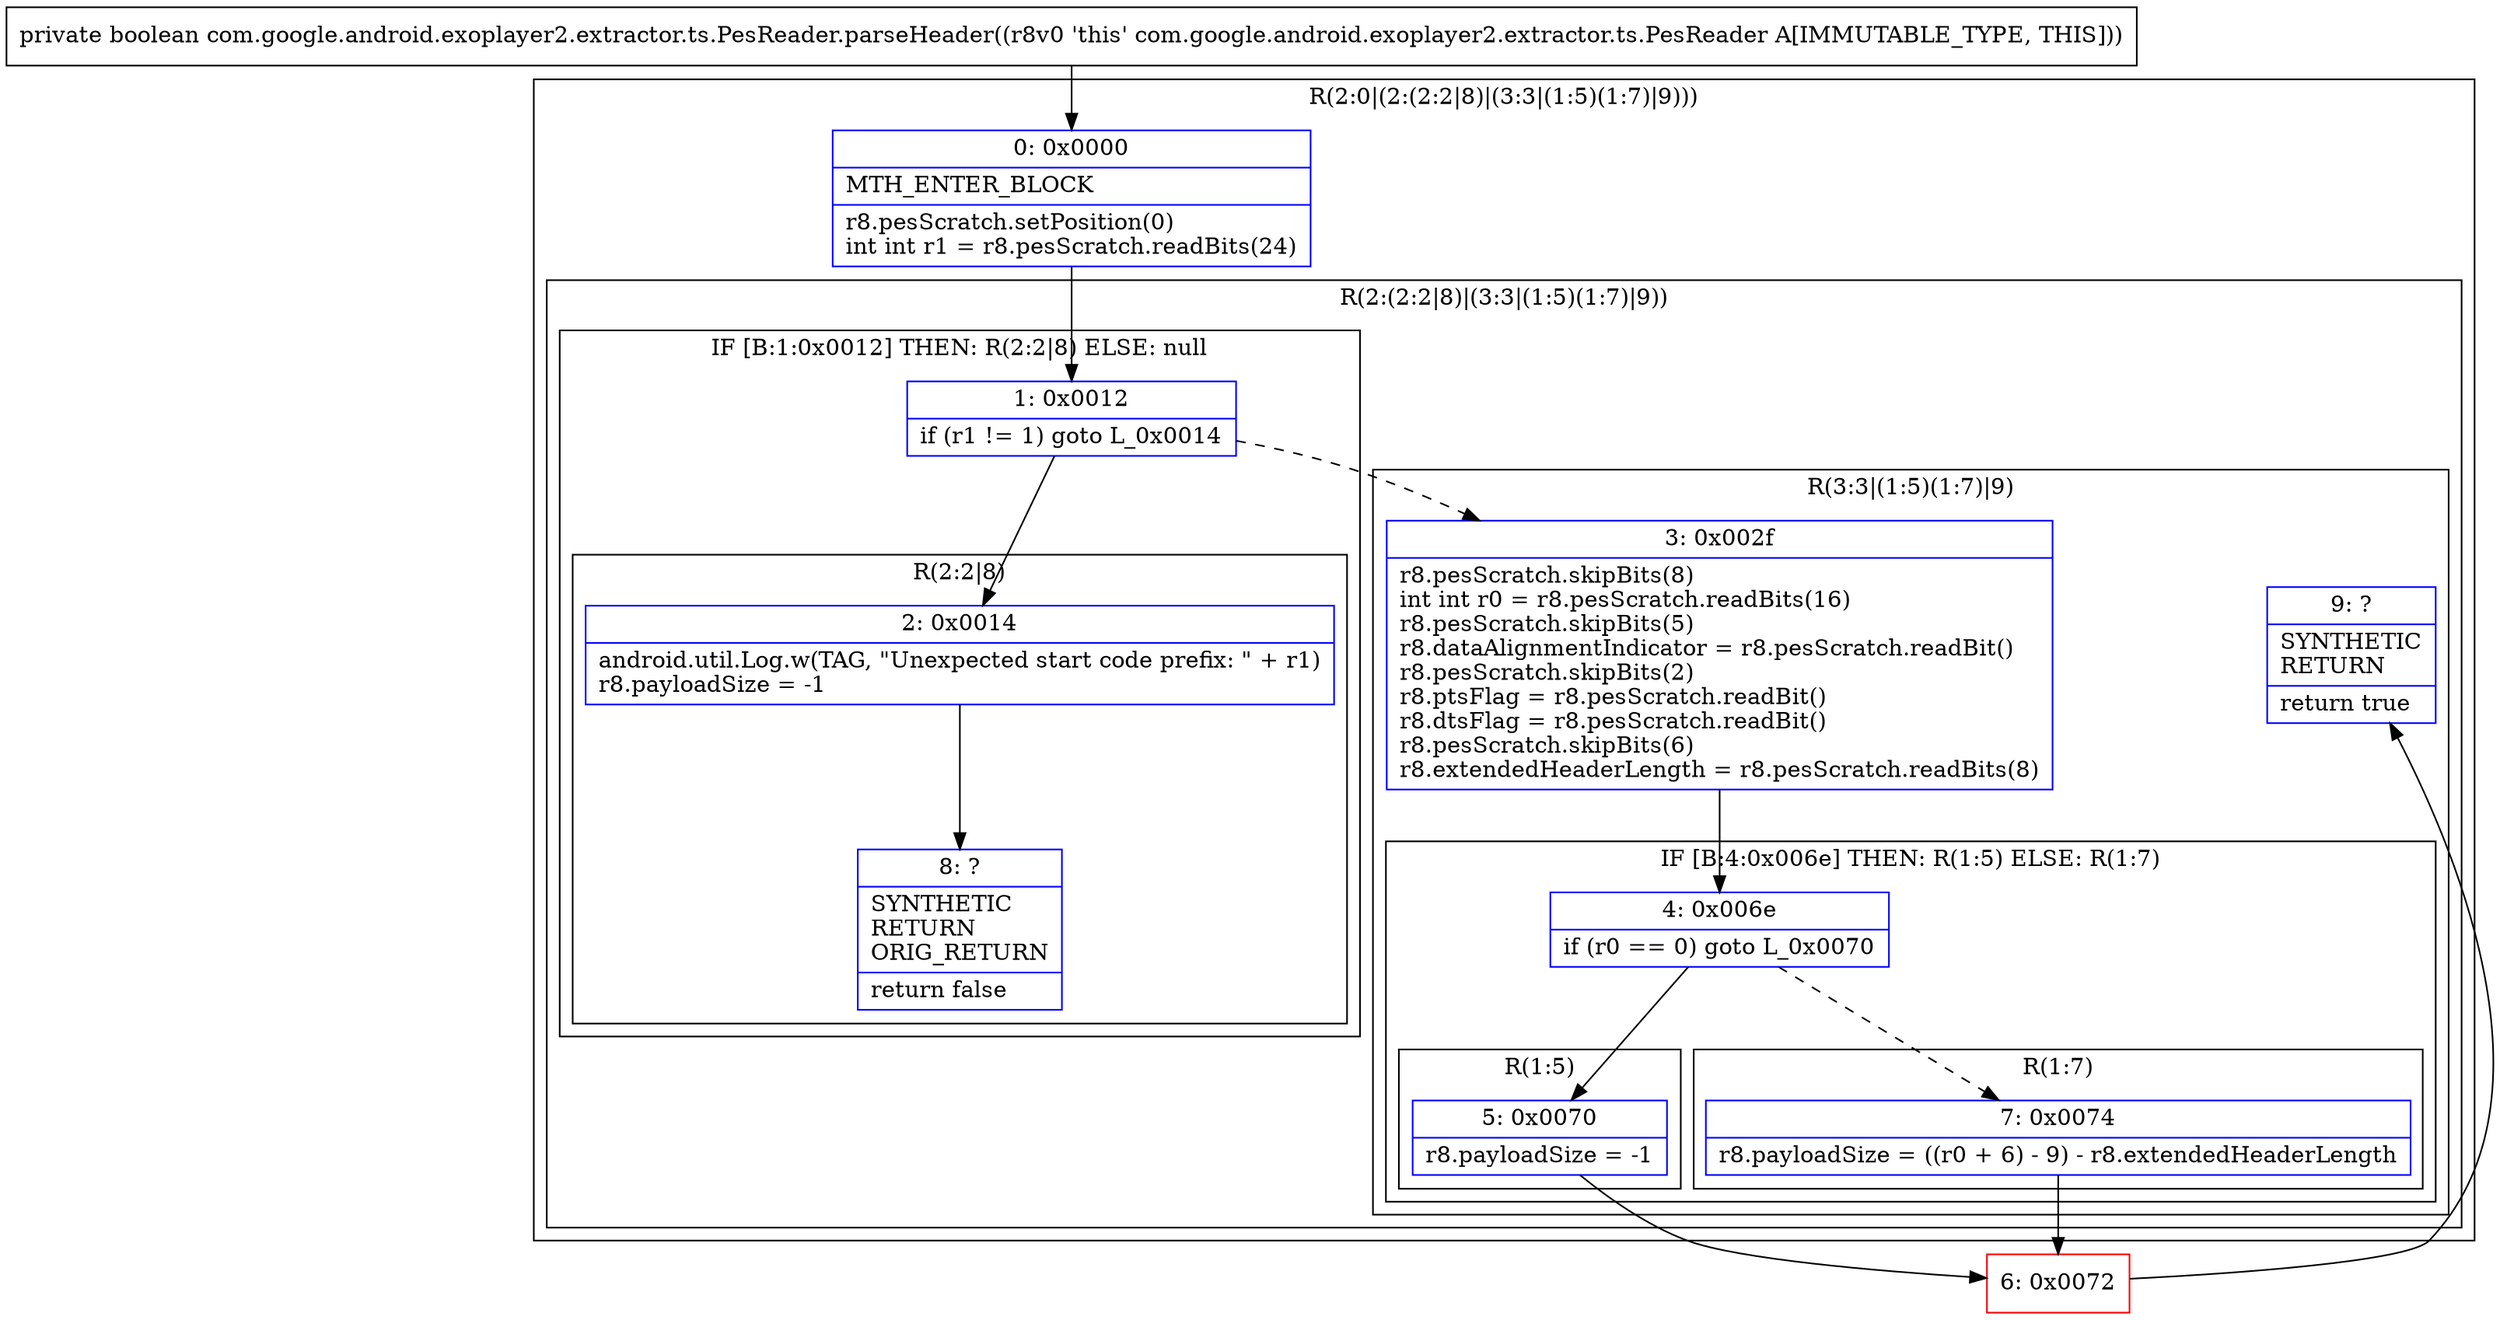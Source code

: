 digraph "CFG forcom.google.android.exoplayer2.extractor.ts.PesReader.parseHeader()Z" {
subgraph cluster_Region_528832076 {
label = "R(2:0|(2:(2:2|8)|(3:3|(1:5)(1:7)|9)))";
node [shape=record,color=blue];
Node_0 [shape=record,label="{0\:\ 0x0000|MTH_ENTER_BLOCK\l|r8.pesScratch.setPosition(0)\lint int r1 = r8.pesScratch.readBits(24)\l}"];
subgraph cluster_Region_411828183 {
label = "R(2:(2:2|8)|(3:3|(1:5)(1:7)|9))";
node [shape=record,color=blue];
subgraph cluster_IfRegion_1143956682 {
label = "IF [B:1:0x0012] THEN: R(2:2|8) ELSE: null";
node [shape=record,color=blue];
Node_1 [shape=record,label="{1\:\ 0x0012|if (r1 != 1) goto L_0x0014\l}"];
subgraph cluster_Region_1927846604 {
label = "R(2:2|8)";
node [shape=record,color=blue];
Node_2 [shape=record,label="{2\:\ 0x0014|android.util.Log.w(TAG, \"Unexpected start code prefix: \" + r1)\lr8.payloadSize = \-1\l}"];
Node_8 [shape=record,label="{8\:\ ?|SYNTHETIC\lRETURN\lORIG_RETURN\l|return false\l}"];
}
}
subgraph cluster_Region_568491357 {
label = "R(3:3|(1:5)(1:7)|9)";
node [shape=record,color=blue];
Node_3 [shape=record,label="{3\:\ 0x002f|r8.pesScratch.skipBits(8)\lint int r0 = r8.pesScratch.readBits(16)\lr8.pesScratch.skipBits(5)\lr8.dataAlignmentIndicator = r8.pesScratch.readBit()\lr8.pesScratch.skipBits(2)\lr8.ptsFlag = r8.pesScratch.readBit()\lr8.dtsFlag = r8.pesScratch.readBit()\lr8.pesScratch.skipBits(6)\lr8.extendedHeaderLength = r8.pesScratch.readBits(8)\l}"];
subgraph cluster_IfRegion_350255131 {
label = "IF [B:4:0x006e] THEN: R(1:5) ELSE: R(1:7)";
node [shape=record,color=blue];
Node_4 [shape=record,label="{4\:\ 0x006e|if (r0 == 0) goto L_0x0070\l}"];
subgraph cluster_Region_1866885502 {
label = "R(1:5)";
node [shape=record,color=blue];
Node_5 [shape=record,label="{5\:\ 0x0070|r8.payloadSize = \-1\l}"];
}
subgraph cluster_Region_727074681 {
label = "R(1:7)";
node [shape=record,color=blue];
Node_7 [shape=record,label="{7\:\ 0x0074|r8.payloadSize = ((r0 + 6) \- 9) \- r8.extendedHeaderLength\l}"];
}
}
Node_9 [shape=record,label="{9\:\ ?|SYNTHETIC\lRETURN\l|return true\l}"];
}
}
}
Node_6 [shape=record,color=red,label="{6\:\ 0x0072}"];
MethodNode[shape=record,label="{private boolean com.google.android.exoplayer2.extractor.ts.PesReader.parseHeader((r8v0 'this' com.google.android.exoplayer2.extractor.ts.PesReader A[IMMUTABLE_TYPE, THIS])) }"];
MethodNode -> Node_0;
Node_0 -> Node_1;
Node_1 -> Node_2;
Node_1 -> Node_3[style=dashed];
Node_2 -> Node_8;
Node_3 -> Node_4;
Node_4 -> Node_5;
Node_4 -> Node_7[style=dashed];
Node_5 -> Node_6;
Node_7 -> Node_6;
Node_6 -> Node_9;
}

